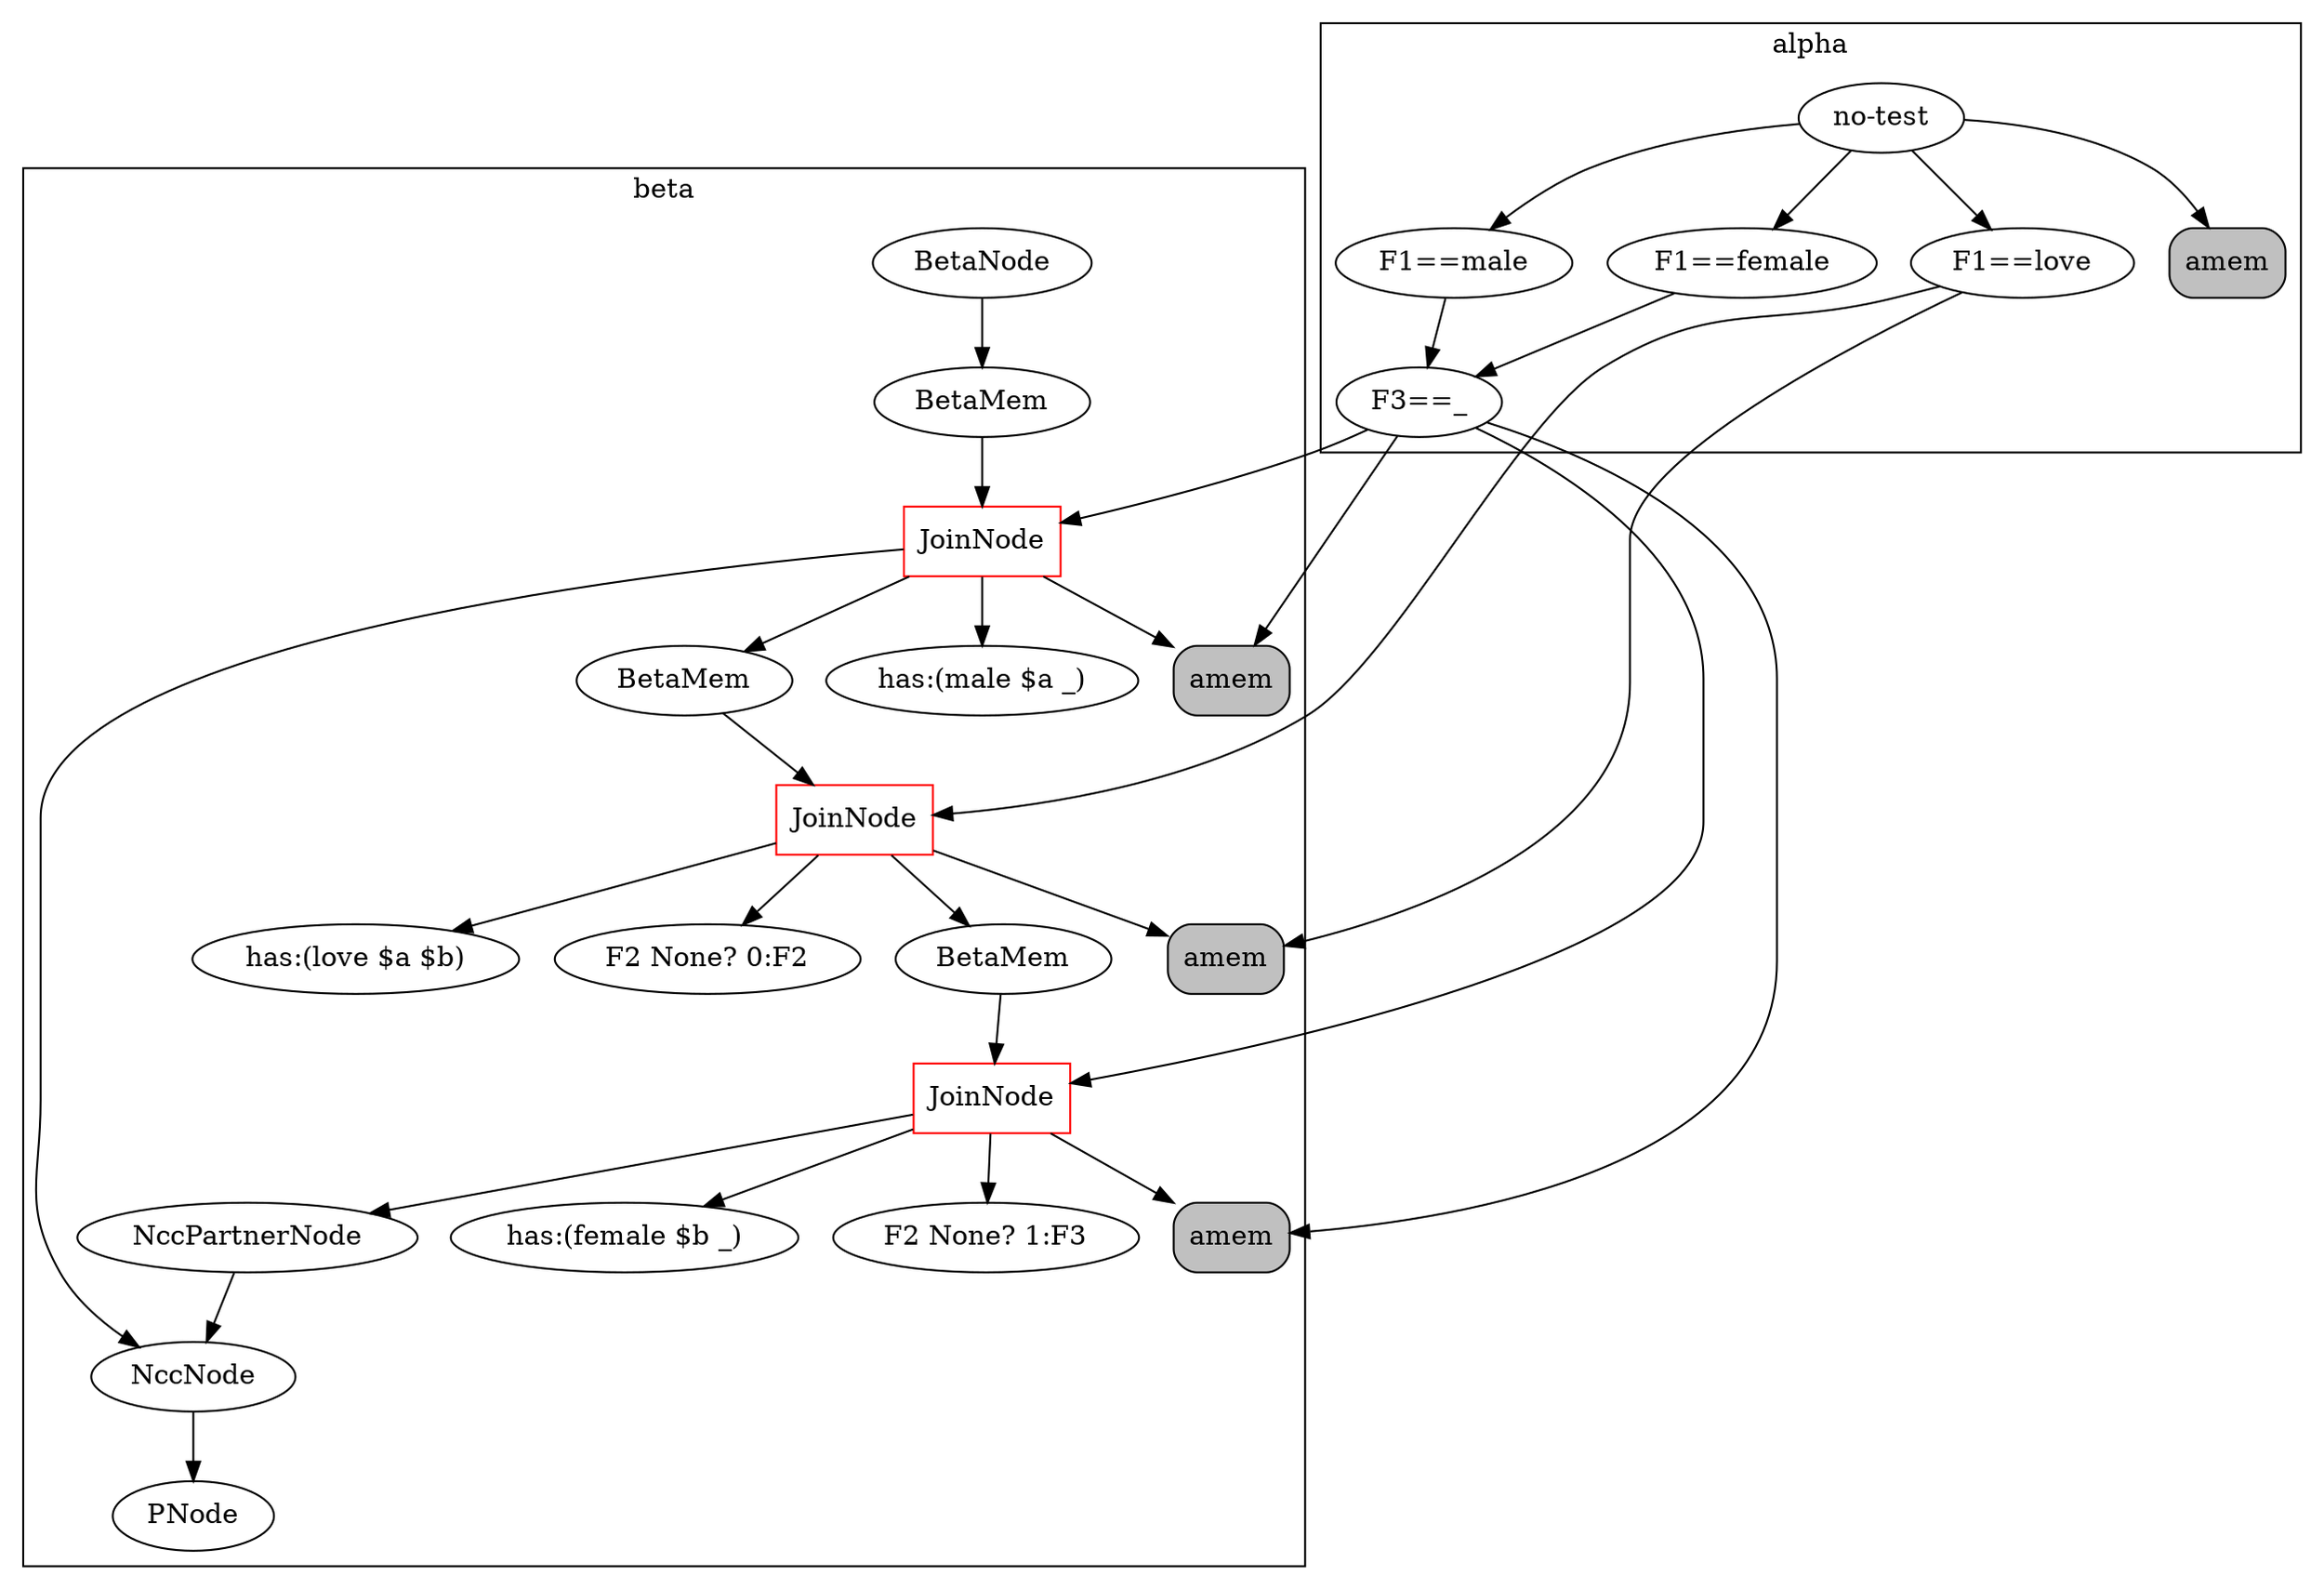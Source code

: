 digraph {
	subgraph cluster_1 {
	label = beta
	"BetaNode 140427264776568" [label="BetaNode"];
	"BetaNode 140427264776568" -> "BetaMemory 140427264907304";
	"BetaMemory 140427264907304" [label="BetaMem"];
	"BetaMemory 140427264907304" -> "JoinNode 140427264907584";
	"JoinNode 140427264907584" [shape=box, color=red, label="JoinNode"];
	"JoinNode 140427264907584" -> "amem:<rete.alpha.AlphaMemory object at 0x7fb7c53dd908>"
	"JoinNode 140427264907584" -> "has:(male $a _)"
	"JoinNode 140427264907584" -> "BetaMemory 140427264907696";
	"BetaMemory 140427264907696" [label="BetaMem"];
	"BetaMemory 140427264907696" -> "JoinNode 140427264907920";
	"JoinNode 140427264907920" [shape=box, color=red, label="JoinNode"];
	"JoinNode 140427264907920" -> "amem:<rete.alpha.AlphaMemory object at 0x7fb7c53dda20>"
	"JoinNode 140427264907920" -> "has:(love $a $b)"
	"JoinNode 140427264907920" -> "F2 None? 0:F2"
	"JoinNode 140427264907920" -> "BetaMemory 140427264907976";
	"BetaMemory 140427264907976" [label="BetaMem"];
	"BetaMemory 140427264907976" -> "JoinNode 140427264908256";
	"JoinNode 140427264908256" [shape=box, color=red, label="JoinNode"];
	"JoinNode 140427264908256" -> "amem:<rete.alpha.AlphaMemory object at 0x7fb7c53ddba8>"
	"JoinNode 140427264908256" -> "has:(female $b _)"
	"JoinNode 140427264908256" -> "F2 None? 1:F3"
	"JoinNode 140427264908256" -> "<rete.ncc_node.NccPartnerNode object at 0x7fb7c53ddc18>";
	"<rete.ncc_node.NccPartnerNode object at 0x7fb7c53ddc18>" [label="NccPartnerNode"];
	"<rete.ncc_node.NccPartnerNode object at 0x7fb7c53ddc18>" -> "<rete.ncc_node.NccNode object at 0x7fb7c53dd978>";
	"JoinNode 140427264907584" -> "<rete.ncc_node.NccNode object at 0x7fb7c53dd978>";
	"<rete.ncc_node.NccNode object at 0x7fb7c53dd978>" [label="NccNode"];
	"<rete.ncc_node.NccNode object at 0x7fb7c53dd978>" -> "PNode 140427264907248";
	"PNode 140427264907248" [label="PNode"];
	}
	subgraph cluster_0 {
	label = alpha
	"no-test" -> "F1==male";
	"F1==male" -> "F3==_";
	"F3==_" -> "amem:<rete.alpha.AlphaMemory object at 0x7fb7c53dd908>";
	"amem:<rete.alpha.AlphaMemory object at 0x7fb7c53dd908>" [shape=box, style="rounded,filled", label="amem", fillcolor=gray];
	"no-test" -> "F1==love";
	"F1==love" -> "amem:<rete.alpha.AlphaMemory object at 0x7fb7c53dda20>";
	"amem:<rete.alpha.AlphaMemory object at 0x7fb7c53dda20>" [shape=box, style="rounded,filled", label="amem", fillcolor=gray];
	"no-test" -> "F1==female";
	"F1==female" -> "F3==_";
	"F3==_" -> "amem:<rete.alpha.AlphaMemory object at 0x7fb7c53ddba8>";
	"amem:<rete.alpha.AlphaMemory object at 0x7fb7c53ddba8>" [shape=box, style="rounded,filled", label="amem", fillcolor=gray];
	"no-test" -> "amem:<rete.alpha.AlphaMemory object at 0x7fb7c53bd6d8>";
	"amem:<rete.alpha.AlphaMemory object at 0x7fb7c53bd6d8>" [shape=box, style="rounded,filled", label="amem", fillcolor=gray];
	}
	"F3==_" -> "JoinNode 140427264907584";
	"F1==love" -> "JoinNode 140427264907920";
	"F3==_" -> "JoinNode 140427264908256";
}